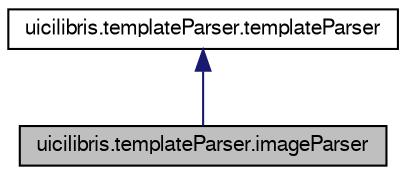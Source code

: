 digraph G
{
  edge [fontname="FreeSans",fontsize="10",labelfontname="FreeSans",labelfontsize="10"];
  node [fontname="FreeSans",fontsize="10",shape=record];
  Node1 [label="uicilibris.templateParser.imageParser",height=0.2,width=0.4,color="black", fillcolor="grey75", style="filled" fontcolor="black"];
  Node2 -> Node1 [dir="back",color="midnightblue",fontsize="10",style="solid",fontname="FreeSans"];
  Node2 [label="uicilibris.templateParser.templateParser",height=0.2,width=0.4,color="black", fillcolor="white", style="filled",URL="$classuicilibris_1_1templateParser_1_1templateParser.html",tooltip="a class to parse wiki templates, based on the module re"];
}
